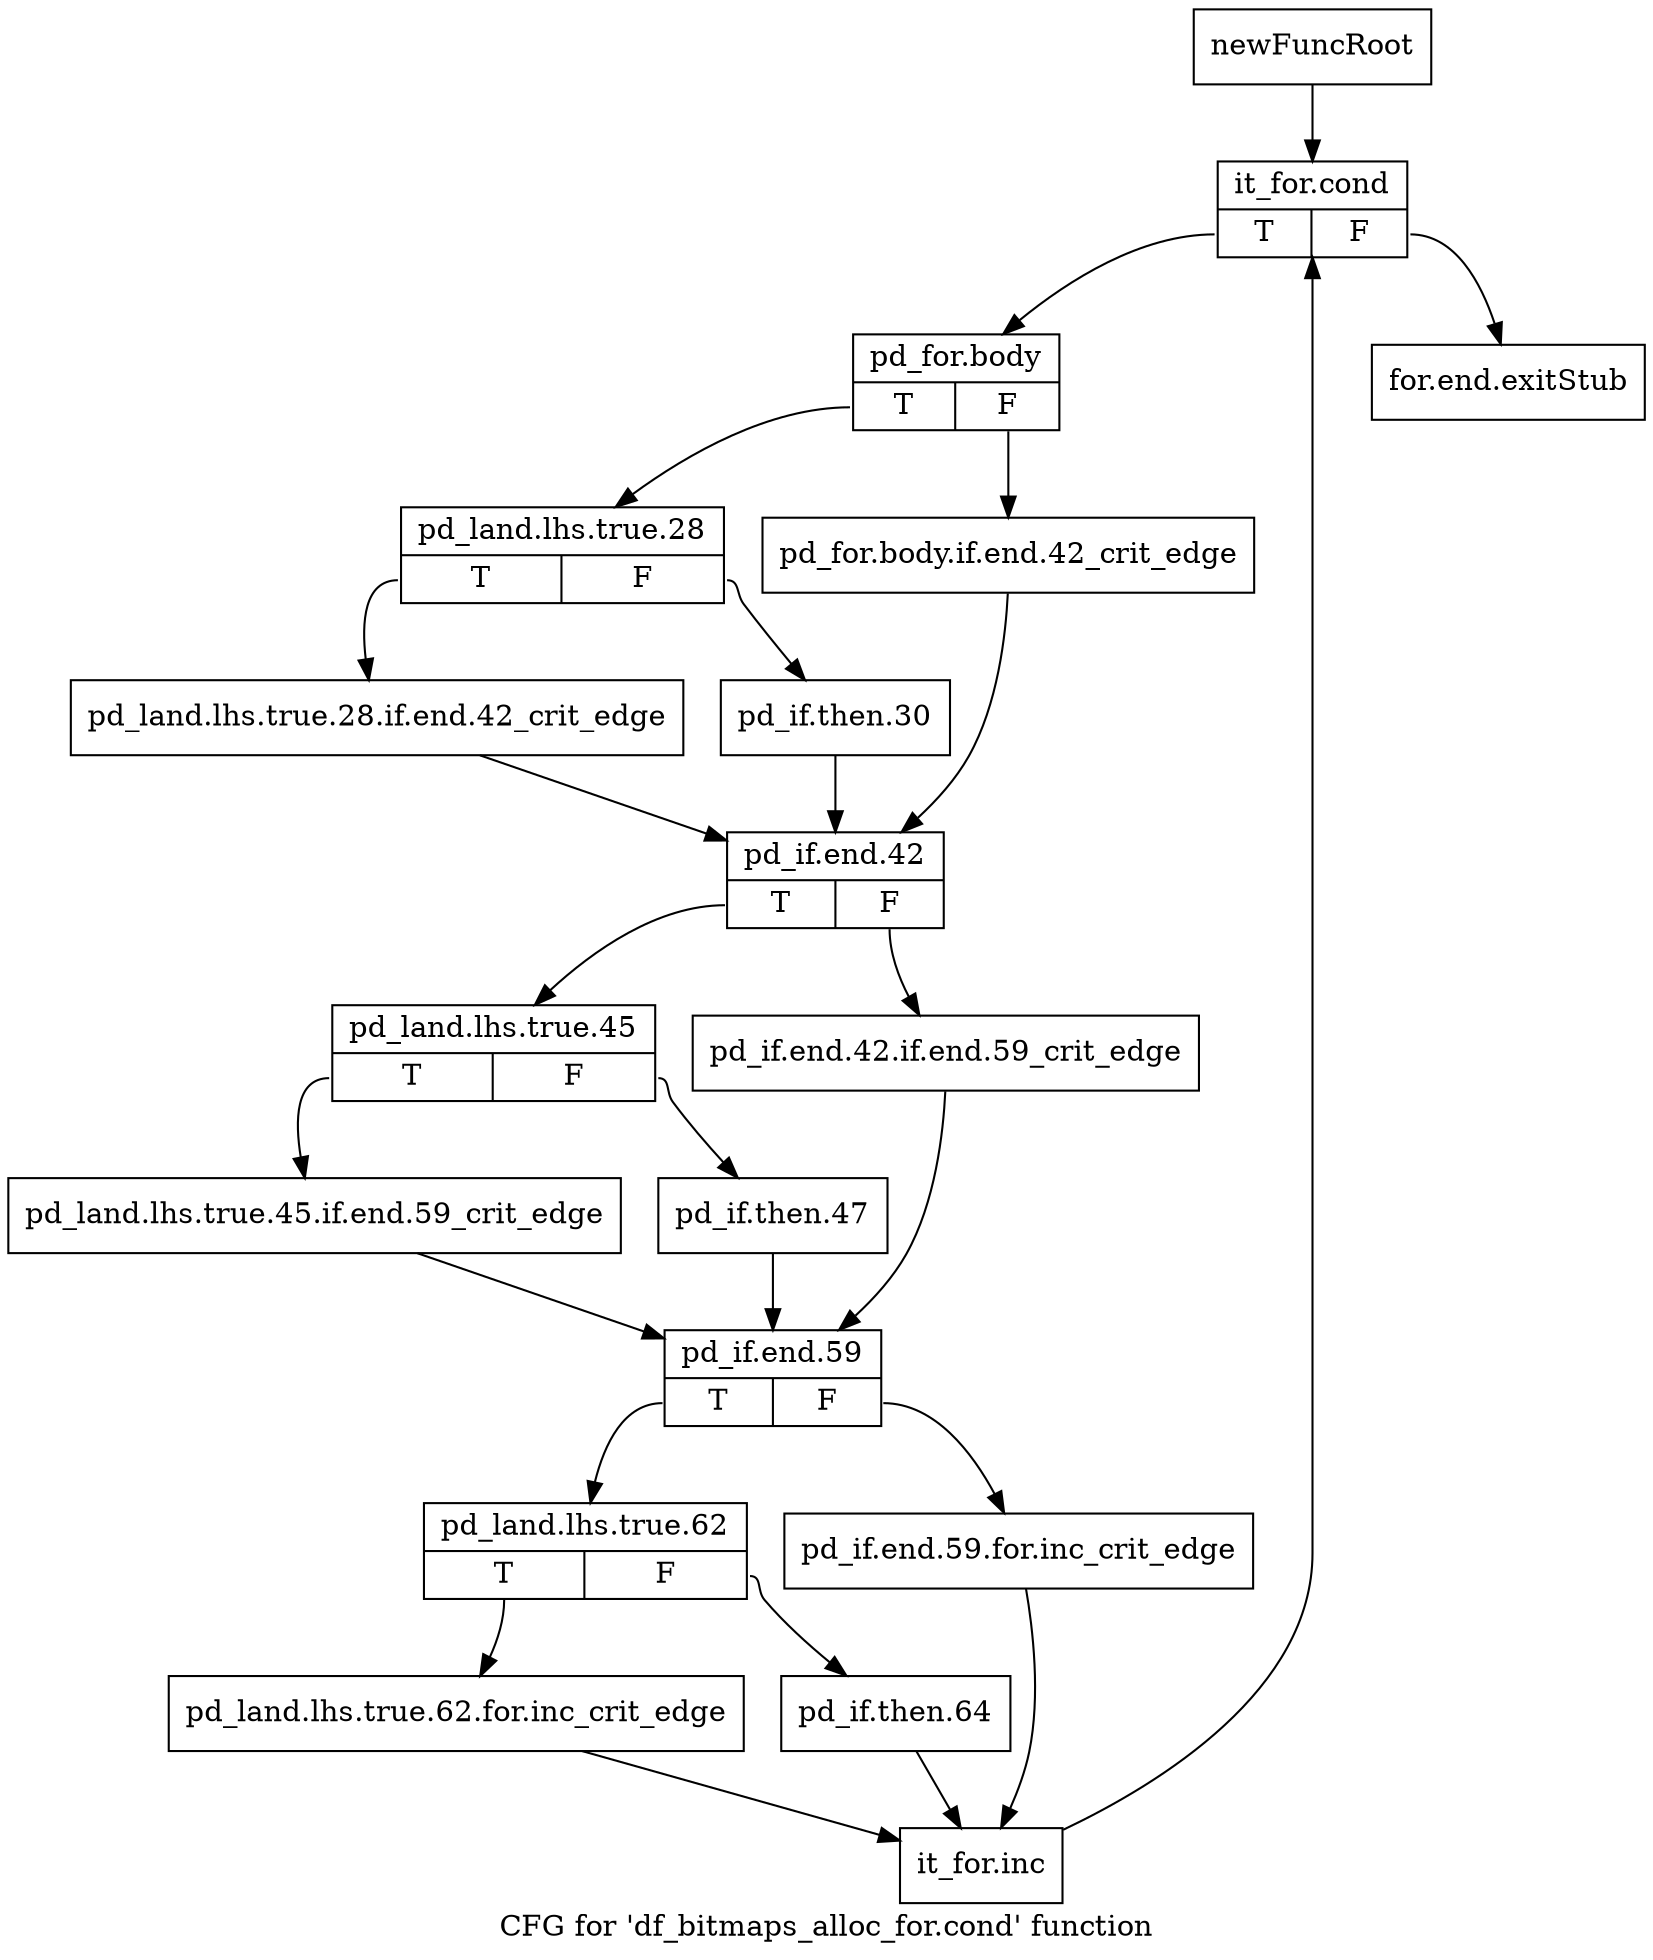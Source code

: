 digraph "CFG for 'df_bitmaps_alloc_for.cond' function" {
	label="CFG for 'df_bitmaps_alloc_for.cond' function";

	Node0xab056c0 [shape=record,label="{newFuncRoot}"];
	Node0xab056c0 -> Node0xab05b90;
	Node0xab05710 [shape=record,label="{for.end.exitStub}"];
	Node0xab05b90 [shape=record,label="{it_for.cond|{<s0>T|<s1>F}}"];
	Node0xab05b90:s0 -> Node0xab05be0;
	Node0xab05b90:s1 -> Node0xab05710;
	Node0xab05be0 [shape=record,label="{pd_for.body|{<s0>T|<s1>F}}"];
	Node0xab05be0:s0 -> Node0xab05c80;
	Node0xab05be0:s1 -> Node0xab05c30;
	Node0xab05c30 [shape=record,label="{pd_for.body.if.end.42_crit_edge}"];
	Node0xab05c30 -> Node0xab05d70;
	Node0xab05c80 [shape=record,label="{pd_land.lhs.true.28|{<s0>T|<s1>F}}"];
	Node0xab05c80:s0 -> Node0xab05d20;
	Node0xab05c80:s1 -> Node0xab05cd0;
	Node0xab05cd0 [shape=record,label="{pd_if.then.30}"];
	Node0xab05cd0 -> Node0xab05d70;
	Node0xab05d20 [shape=record,label="{pd_land.lhs.true.28.if.end.42_crit_edge}"];
	Node0xab05d20 -> Node0xab05d70;
	Node0xab05d70 [shape=record,label="{pd_if.end.42|{<s0>T|<s1>F}}"];
	Node0xab05d70:s0 -> Node0xab05e10;
	Node0xab05d70:s1 -> Node0xab05dc0;
	Node0xab05dc0 [shape=record,label="{pd_if.end.42.if.end.59_crit_edge}"];
	Node0xab05dc0 -> Node0xab05f00;
	Node0xab05e10 [shape=record,label="{pd_land.lhs.true.45|{<s0>T|<s1>F}}"];
	Node0xab05e10:s0 -> Node0xab05eb0;
	Node0xab05e10:s1 -> Node0xab05e60;
	Node0xab05e60 [shape=record,label="{pd_if.then.47}"];
	Node0xab05e60 -> Node0xab05f00;
	Node0xab05eb0 [shape=record,label="{pd_land.lhs.true.45.if.end.59_crit_edge}"];
	Node0xab05eb0 -> Node0xab05f00;
	Node0xab05f00 [shape=record,label="{pd_if.end.59|{<s0>T|<s1>F}}"];
	Node0xab05f00:s0 -> Node0xab05fa0;
	Node0xab05f00:s1 -> Node0xab05f50;
	Node0xab05f50 [shape=record,label="{pd_if.end.59.for.inc_crit_edge}"];
	Node0xab05f50 -> Node0xab06090;
	Node0xab05fa0 [shape=record,label="{pd_land.lhs.true.62|{<s0>T|<s1>F}}"];
	Node0xab05fa0:s0 -> Node0xab06040;
	Node0xab05fa0:s1 -> Node0xab05ff0;
	Node0xab05ff0 [shape=record,label="{pd_if.then.64}"];
	Node0xab05ff0 -> Node0xab06090;
	Node0xab06040 [shape=record,label="{pd_land.lhs.true.62.for.inc_crit_edge}"];
	Node0xab06040 -> Node0xab06090;
	Node0xab06090 [shape=record,label="{it_for.inc}"];
	Node0xab06090 -> Node0xab05b90;
}
